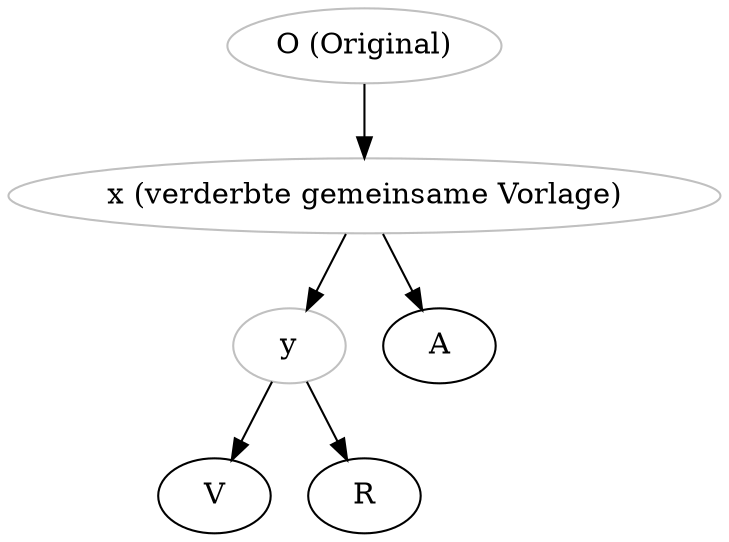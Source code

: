 digraph {
O [color="grey", label="O (Original)"] ;
x [color="grey", label="x (verderbte gemeinsame Vorlage)"] ;
y [color="grey"] ;
O -> x ;
x -> y ;
x -> A ;
y -> V ;
y -> R ;
}

